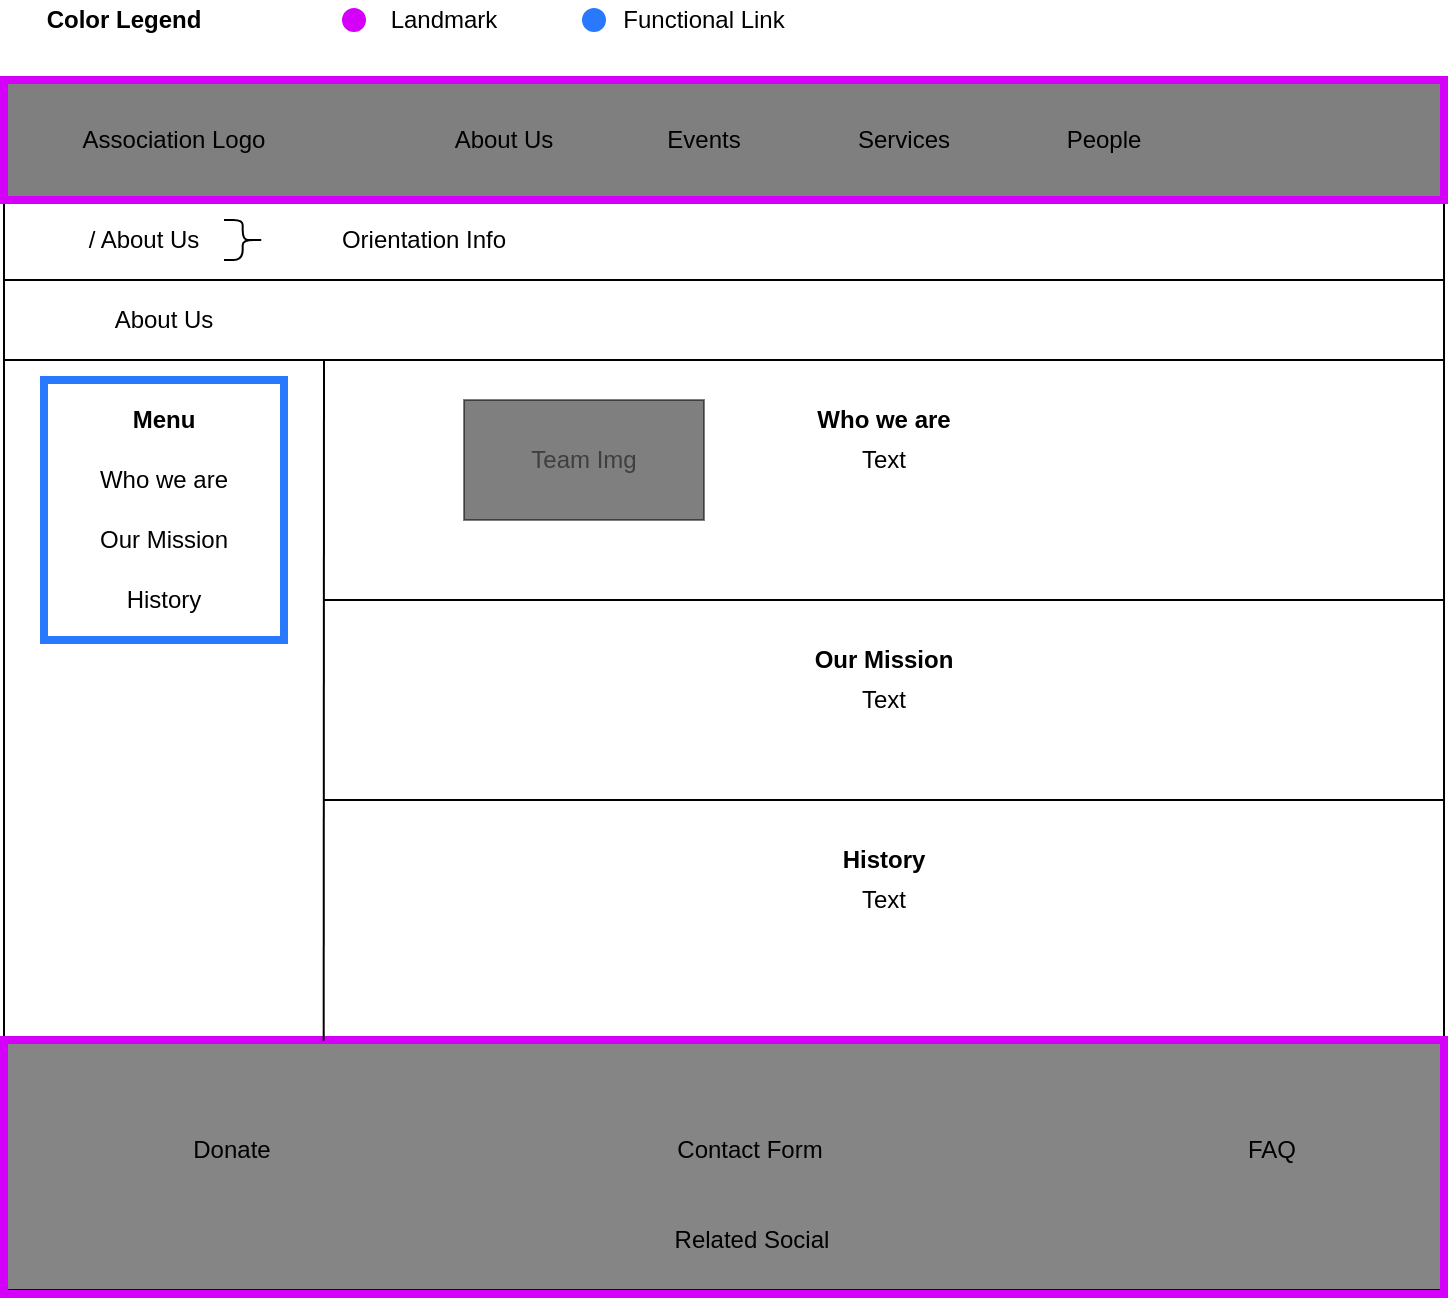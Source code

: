<mxfile version="13.0.0" type="device"><diagram id="FJM6Vmq2a5Ttb_jY3mwE" name="Page-1"><mxGraphModel dx="1422" dy="713" grid="1" gridSize="10" guides="1" tooltips="1" connect="1" arrows="1" fold="1" page="1" pageScale="1" pageWidth="827" pageHeight="1169" math="0" shadow="0"><root><mxCell id="0"/><mxCell id="1" parent="0"/><mxCell id="_EDjV0QGSRSP0_01o5gQ-6" value="" style="rounded=0;whiteSpace=wrap;html=1;fillColor=none;strokeColor=#2979FF;strokeWidth=4;" parent="1" vertex="1"><mxGeometry x="60" y="190" width="120" height="130" as="geometry"/></mxCell><mxCell id="DDU2CZ-y-U2Bd8dDzV6b-1" value="" style="rounded=0;whiteSpace=wrap;html=1;fillColor=#000000;gradientColor=none;opacity=50;" parent="1" vertex="1"><mxGeometry x="40" y="40" width="720" height="60" as="geometry"/></mxCell><mxCell id="DDU2CZ-y-U2Bd8dDzV6b-2" value="Association Logo" style="text;html=1;strokeColor=none;fillColor=none;align=center;verticalAlign=middle;whiteSpace=wrap;rounded=0;" parent="1" vertex="1"><mxGeometry x="60" y="60" width="130" height="20" as="geometry"/></mxCell><mxCell id="DDU2CZ-y-U2Bd8dDzV6b-3" value="About Us" style="text;html=1;strokeColor=none;fillColor=none;align=center;verticalAlign=middle;whiteSpace=wrap;rounded=0;" parent="1" vertex="1"><mxGeometry x="240" y="60" width="100" height="20" as="geometry"/></mxCell><mxCell id="DDU2CZ-y-U2Bd8dDzV6b-4" value="Events" style="text;html=1;strokeColor=none;fillColor=none;align=center;verticalAlign=middle;whiteSpace=wrap;rounded=0;" parent="1" vertex="1"><mxGeometry x="340" y="60" width="100" height="20" as="geometry"/></mxCell><mxCell id="DDU2CZ-y-U2Bd8dDzV6b-5" value="Services" style="text;html=1;strokeColor=none;fillColor=none;align=center;verticalAlign=middle;whiteSpace=wrap;rounded=0;" parent="1" vertex="1"><mxGeometry x="440" y="60" width="100" height="20" as="geometry"/></mxCell><mxCell id="DDU2CZ-y-U2Bd8dDzV6b-6" value="People" style="text;html=1;strokeColor=none;fillColor=none;align=center;verticalAlign=middle;whiteSpace=wrap;rounded=0;" parent="1" vertex="1"><mxGeometry x="540" y="60" width="100" height="20" as="geometry"/></mxCell><mxCell id="DDU2CZ-y-U2Bd8dDzV6b-9" value="" style="rounded=0;whiteSpace=wrap;html=1;fillColor=#858585;gradientColor=none;" parent="1" vertex="1"><mxGeometry x="40" y="520" width="720" height="125" as="geometry"/></mxCell><mxCell id="DDU2CZ-y-U2Bd8dDzV6b-10" value="Related Social" style="text;html=1;strokeColor=none;fillColor=none;align=center;verticalAlign=middle;whiteSpace=wrap;rounded=0;" parent="1" vertex="1"><mxGeometry x="349" y="610" width="130" height="20" as="geometry"/></mxCell><mxCell id="DDU2CZ-y-U2Bd8dDzV6b-11" value="Contact Form" style="text;html=1;strokeColor=none;fillColor=none;align=center;verticalAlign=middle;whiteSpace=wrap;rounded=0;" parent="1" vertex="1"><mxGeometry x="348" y="565" width="130" height="20" as="geometry"/></mxCell><mxCell id="DDU2CZ-y-U2Bd8dDzV6b-12" value="FAQ" style="text;html=1;strokeColor=none;fillColor=none;align=center;verticalAlign=middle;whiteSpace=wrap;rounded=0;" parent="1" vertex="1"><mxGeometry x="609" y="565" width="130" height="20" as="geometry"/></mxCell><mxCell id="DDU2CZ-y-U2Bd8dDzV6b-13" value="Donate" style="text;html=1;strokeColor=none;fillColor=none;align=center;verticalAlign=middle;whiteSpace=wrap;rounded=0;" parent="1" vertex="1"><mxGeometry x="89" y="565" width="130" height="20" as="geometry"/></mxCell><mxCell id="DDU2CZ-y-U2Bd8dDzV6b-14" value="" style="endArrow=none;html=1;entryX=0;entryY=1;entryDx=0;entryDy=0;exitX=0;exitY=0;exitDx=0;exitDy=0;" parent="1" source="DDU2CZ-y-U2Bd8dDzV6b-9" target="DDU2CZ-y-U2Bd8dDzV6b-1" edge="1"><mxGeometry width="50" height="50" relative="1" as="geometry"><mxPoint x="40" y="280" as="sourcePoint"/><mxPoint x="100" y="140" as="targetPoint"/></mxGeometry></mxCell><mxCell id="DDU2CZ-y-U2Bd8dDzV6b-15" value="" style="endArrow=none;html=1;entryX=0;entryY=1;entryDx=0;entryDy=0;exitX=0;exitY=0;exitDx=0;exitDy=0;" parent="1" edge="1"><mxGeometry width="50" height="50" relative="1" as="geometry"><mxPoint x="760" y="520.0" as="sourcePoint"/><mxPoint x="760.0" y="100" as="targetPoint"/></mxGeometry></mxCell><mxCell id="DDU2CZ-y-U2Bd8dDzV6b-21" value="" style="rounded=0;whiteSpace=wrap;html=1;fillColor=none;strokeColor=#D500F9;strokeWidth=4;" parent="1" vertex="1"><mxGeometry x="40" y="40" width="720" height="60" as="geometry"/></mxCell><mxCell id="DDU2CZ-y-U2Bd8dDzV6b-22" value="" style="rounded=0;whiteSpace=wrap;html=1;fillColor=none;strokeColor=#D500F9;strokeWidth=4;" parent="1" vertex="1"><mxGeometry x="40" y="520" width="720" height="127" as="geometry"/></mxCell><mxCell id="DDU2CZ-y-U2Bd8dDzV6b-23" value="" style="endArrow=none;html=1;fontColor=#FF5131;" parent="1" edge="1"><mxGeometry width="50" height="50" relative="1" as="geometry"><mxPoint x="40" y="140" as="sourcePoint"/><mxPoint x="760" y="140" as="targetPoint"/></mxGeometry></mxCell><mxCell id="DDU2CZ-y-U2Bd8dDzV6b-25" value="/ About Us" style="text;html=1;strokeColor=none;fillColor=none;align=center;verticalAlign=middle;whiteSpace=wrap;rounded=0;fontColor=#000000;opacity=50;" parent="1" vertex="1"><mxGeometry x="60" y="110" width="100" height="20" as="geometry"/></mxCell><mxCell id="DDU2CZ-y-U2Bd8dDzV6b-26" value="About Us" style="text;html=1;strokeColor=none;fillColor=none;align=center;verticalAlign=middle;whiteSpace=wrap;rounded=0;fontColor=#000000;opacity=50;" parent="1" vertex="1"><mxGeometry x="40" y="150" width="160" height="20" as="geometry"/></mxCell><mxCell id="DDU2CZ-y-U2Bd8dDzV6b-27" value="" style="shape=curlyBracket;whiteSpace=wrap;html=1;rounded=1;strokeColor=#000000;strokeWidth=1;fillColor=#000000;gradientColor=none;fontColor=#000000;rotation=-180;size=0.533;" parent="1" vertex="1"><mxGeometry x="150" y="110" width="20" height="20" as="geometry"/></mxCell><mxCell id="DDU2CZ-y-U2Bd8dDzV6b-28" value="Orientation Info" style="text;html=1;strokeColor=none;fillColor=none;align=center;verticalAlign=middle;whiteSpace=wrap;rounded=0;fontColor=#000000;opacity=50;" parent="1" vertex="1"><mxGeometry x="180" y="110" width="140" height="20" as="geometry"/></mxCell><mxCell id="DDU2CZ-y-U2Bd8dDzV6b-29" value="" style="endArrow=none;html=1;fontColor=#FF5131;" parent="1" edge="1"><mxGeometry width="50" height="50" relative="1" as="geometry"><mxPoint x="40" y="180" as="sourcePoint"/><mxPoint x="760" y="180" as="targetPoint"/></mxGeometry></mxCell><mxCell id="DDU2CZ-y-U2Bd8dDzV6b-31" value="Menu" style="text;html=1;strokeColor=none;fillColor=none;align=center;verticalAlign=middle;whiteSpace=wrap;rounded=0;fontColor=#000000;opacity=50;fontStyle=1" parent="1" vertex="1"><mxGeometry x="40" y="200" width="160" height="20" as="geometry"/></mxCell><mxCell id="DDU2CZ-y-U2Bd8dDzV6b-33" value="" style="endArrow=none;html=1;fontColor=#000000;exitX=0.222;exitY=0.003;exitDx=0;exitDy=0;exitPerimeter=0;" parent="1" source="DDU2CZ-y-U2Bd8dDzV6b-22" edge="1"><mxGeometry width="50" height="50" relative="1" as="geometry"><mxPoint x="200" y="360" as="sourcePoint"/><mxPoint x="200" y="180" as="targetPoint"/></mxGeometry></mxCell><mxCell id="DDU2CZ-y-U2Bd8dDzV6b-34" value="&lt;span style=&quot;font-weight: normal&quot;&gt;Who we are&lt;/span&gt;" style="text;html=1;strokeColor=none;fillColor=none;align=center;verticalAlign=middle;whiteSpace=wrap;rounded=0;fontColor=#000000;opacity=50;fontStyle=1" parent="1" vertex="1"><mxGeometry x="40" y="230" width="160" height="20" as="geometry"/></mxCell><mxCell id="DDU2CZ-y-U2Bd8dDzV6b-35" value="&lt;span style=&quot;font-weight: normal&quot;&gt;Our Mission&lt;/span&gt;" style="text;html=1;strokeColor=none;fillColor=none;align=center;verticalAlign=middle;whiteSpace=wrap;rounded=0;fontColor=#000000;opacity=50;fontStyle=1" parent="1" vertex="1"><mxGeometry x="40" y="260" width="160" height="20" as="geometry"/></mxCell><mxCell id="DDU2CZ-y-U2Bd8dDzV6b-36" value="&lt;span style=&quot;font-weight: normal&quot;&gt;History&lt;/span&gt;" style="text;html=1;strokeColor=none;fillColor=none;align=center;verticalAlign=middle;whiteSpace=wrap;rounded=0;fontColor=#000000;opacity=50;fontStyle=1" parent="1" vertex="1"><mxGeometry x="40" y="290" width="160" height="20" as="geometry"/></mxCell><mxCell id="DDU2CZ-y-U2Bd8dDzV6b-38" value="Who we are" style="text;html=1;strokeColor=none;fillColor=none;align=center;verticalAlign=middle;whiteSpace=wrap;rounded=0;fontColor=#000000;opacity=50;fontStyle=1" parent="1" vertex="1"><mxGeometry x="200" y="200" width="560" height="20" as="geometry"/></mxCell><mxCell id="DDU2CZ-y-U2Bd8dDzV6b-39" value="" style="endArrow=none;html=1;fontColor=#FF5131;" parent="1" edge="1"><mxGeometry width="50" height="50" relative="1" as="geometry"><mxPoint x="200" y="300" as="sourcePoint"/><mxPoint x="760" y="300" as="targetPoint"/></mxGeometry></mxCell><mxCell id="DDU2CZ-y-U2Bd8dDzV6b-40" value="Team Img" style="rounded=0;whiteSpace=wrap;html=1;strokeColor=#000000;strokeWidth=1;fillColor=#000000;gradientColor=none;fontColor=#000000;textOpacity=50;opacity=50;" parent="1" vertex="1"><mxGeometry x="270" y="200" width="120" height="60" as="geometry"/></mxCell><mxCell id="DDU2CZ-y-U2Bd8dDzV6b-42" value="Our Mission" style="text;html=1;strokeColor=none;fillColor=none;align=center;verticalAlign=middle;whiteSpace=wrap;rounded=0;fontColor=#000000;opacity=50;fontStyle=1" parent="1" vertex="1"><mxGeometry x="200" y="320" width="560" height="20" as="geometry"/></mxCell><mxCell id="DDU2CZ-y-U2Bd8dDzV6b-43" value="" style="endArrow=none;html=1;fontColor=#FF5131;" parent="1" edge="1"><mxGeometry width="50" height="50" relative="1" as="geometry"><mxPoint x="200" y="400" as="sourcePoint"/><mxPoint x="760" y="400" as="targetPoint"/></mxGeometry></mxCell><mxCell id="DDU2CZ-y-U2Bd8dDzV6b-46" value="History" style="text;html=1;strokeColor=none;fillColor=none;align=center;verticalAlign=middle;whiteSpace=wrap;rounded=0;fontColor=#000000;opacity=50;fontStyle=1" parent="1" vertex="1"><mxGeometry x="200" y="420" width="560" height="20" as="geometry"/></mxCell><mxCell id="_EDjV0QGSRSP0_01o5gQ-1" value="&lt;span style=&quot;font-weight: normal&quot;&gt;&lt;font color=&quot;#000000&quot;&gt;&amp;nbsp; &amp;nbsp; &amp;nbsp; Functional Link&lt;/font&gt;&lt;/span&gt;" style="text;html=1;strokeColor=none;fillColor=none;align=center;verticalAlign=middle;whiteSpace=wrap;rounded=0;fontColor=#00C853;fontStyle=1" parent="1" vertex="1"><mxGeometry x="320" width="120" height="20" as="geometry"/></mxCell><mxCell id="_EDjV0QGSRSP0_01o5gQ-2" value="&lt;span style=&quot;font-weight: normal&quot;&gt;&lt;font color=&quot;#000000&quot;&gt;Landmark&lt;/font&gt;&lt;/span&gt;" style="text;html=1;strokeColor=none;fillColor=none;align=center;verticalAlign=middle;whiteSpace=wrap;rounded=0;fontColor=#00C853;fontStyle=1" parent="1" vertex="1"><mxGeometry x="200" width="120" height="20" as="geometry"/></mxCell><mxCell id="_EDjV0QGSRSP0_01o5gQ-3" value="Color Legend" style="text;html=1;strokeColor=none;fillColor=none;align=center;verticalAlign=middle;whiteSpace=wrap;rounded=0;fontColor=#000000;opacity=50;fontStyle=1" parent="1" vertex="1"><mxGeometry x="40" width="120" height="20" as="geometry"/></mxCell><mxCell id="_EDjV0QGSRSP0_01o5gQ-4" value="" style="ellipse;whiteSpace=wrap;html=1;aspect=fixed;strokeColor=#D500F9;strokeWidth=2;fillColor=#d500f9;gradientColor=none;fontColor=#000000;align=center;" parent="1" vertex="1"><mxGeometry x="210" y="5" width="10" height="10" as="geometry"/></mxCell><mxCell id="_EDjV0QGSRSP0_01o5gQ-5" value="" style="ellipse;whiteSpace=wrap;html=1;aspect=fixed;strokeColor=#2979FF;strokeWidth=2;fillColor=#2979ff;gradientColor=none;fontColor=#000000;align=center;" parent="1" vertex="1"><mxGeometry x="330" y="5" width="10" height="10" as="geometry"/></mxCell><mxCell id="_EDjV0QGSRSP0_01o5gQ-7" value="Text" style="text;html=1;strokeColor=none;fillColor=none;align=center;verticalAlign=middle;whiteSpace=wrap;rounded=0;fontColor=#000000;opacity=50;fontStyle=0" parent="1" vertex="1"><mxGeometry x="200" y="220" width="560" height="20" as="geometry"/></mxCell><mxCell id="_EDjV0QGSRSP0_01o5gQ-8" value="Text" style="text;html=1;strokeColor=none;fillColor=none;align=center;verticalAlign=middle;whiteSpace=wrap;rounded=0;fontColor=#000000;opacity=50;fontStyle=0" parent="1" vertex="1"><mxGeometry x="200" y="340" width="560" height="20" as="geometry"/></mxCell><mxCell id="_EDjV0QGSRSP0_01o5gQ-9" value="Text" style="text;html=1;strokeColor=none;fillColor=none;align=center;verticalAlign=middle;whiteSpace=wrap;rounded=0;fontColor=#000000;opacity=50;fontStyle=0" parent="1" vertex="1"><mxGeometry x="200" y="440" width="560" height="20" as="geometry"/></mxCell></root></mxGraphModel></diagram></mxfile>
